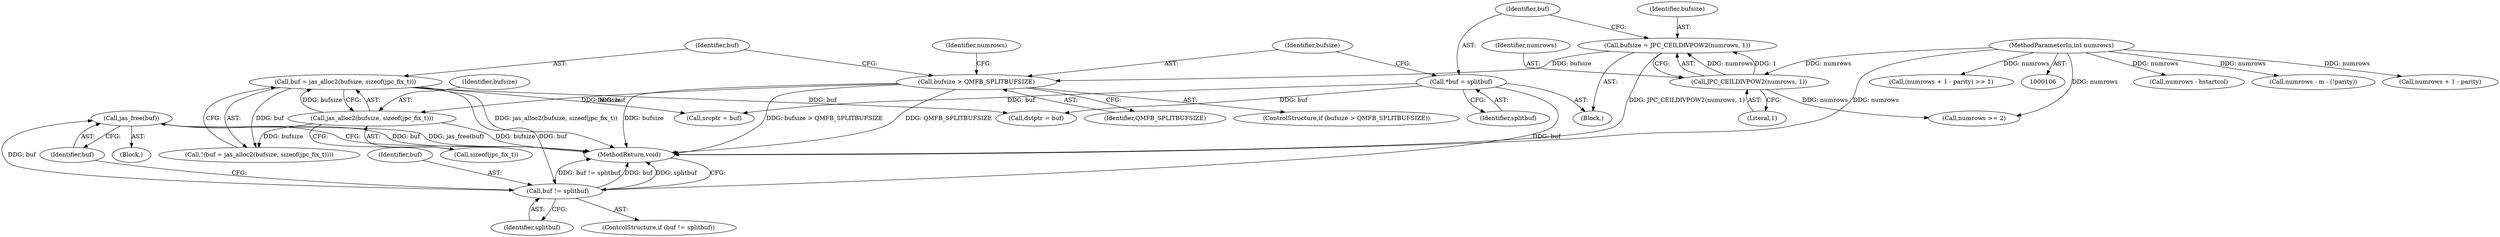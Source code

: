 digraph "1_jasper_4a59cfaf9ab3d48fca4a15c0d2674bf7138e3d1a_1@API" {
"1000343" [label="(Call,jas_free(buf))"];
"1000339" [label="(Call,buf != splitbuf)"];
"1000138" [label="(Call,buf = jas_alloc2(bufsize, sizeof(jpc_fix_t)))"];
"1000140" [label="(Call,jas_alloc2(bufsize, sizeof(jpc_fix_t)))"];
"1000132" [label="(Call,bufsize > QMFB_SPLITBUFSIZE)"];
"1000113" [label="(Call,bufsize = JPC_CEILDIVPOW2(numrows, 1))"];
"1000115" [label="(Call,JPC_CEILDIVPOW2(numrows, 1))"];
"1000108" [label="(MethodParameterIn,int numrows)"];
"1000120" [label="(Call,*buf = splitbuf)"];
"1000341" [label="(Identifier,splitbuf)"];
"1000142" [label="(Call,sizeof(jpc_fix_t))"];
"1000139" [label="(Identifier,buf)"];
"1000111" [label="(Block,)"];
"1000113" [label="(Call,bufsize = JPC_CEILDIVPOW2(numrows, 1))"];
"1000114" [label="(Identifier,bufsize)"];
"1000295" [label="(Call,srcptr = buf)"];
"1000339" [label="(Call,buf != splitbuf)"];
"1000345" [label="(MethodReturn,void)"];
"1000162" [label="(Call,numrows - hstartcol)"];
"1000120" [label="(Call,*buf = splitbuf)"];
"1000132" [label="(Call,bufsize > QMFB_SPLITBUFSIZE)"];
"1000148" [label="(Identifier,numrows)"];
"1000134" [label="(Identifier,QMFB_SPLITBUFSIZE)"];
"1000108" [label="(MethodParameterIn,int numrows)"];
"1000115" [label="(Call,JPC_CEILDIVPOW2(numrows, 1))"];
"1000122" [label="(Identifier,splitbuf)"];
"1000147" [label="(Call,numrows >= 2)"];
"1000117" [label="(Literal,1)"];
"1000141" [label="(Identifier,bufsize)"];
"1000242" [label="(Call,numrows - m - (!parity))"];
"1000168" [label="(Call,dstptr = buf)"];
"1000340" [label="(Identifier,buf)"];
"1000116" [label="(Identifier,numrows)"];
"1000133" [label="(Identifier,bufsize)"];
"1000344" [label="(Identifier,buf)"];
"1000138" [label="(Call,buf = jas_alloc2(bufsize, sizeof(jpc_fix_t)))"];
"1000343" [label="(Call,jas_free(buf))"];
"1000342" [label="(Block,)"];
"1000154" [label="(Call,numrows + 1 - parity)"];
"1000131" [label="(ControlStructure,if (bufsize > QMFB_SPLITBUFSIZE))"];
"1000338" [label="(ControlStructure,if (buf != splitbuf))"];
"1000121" [label="(Identifier,buf)"];
"1000137" [label="(Call,!(buf = jas_alloc2(bufsize, sizeof(jpc_fix_t))))"];
"1000140" [label="(Call,jas_alloc2(bufsize, sizeof(jpc_fix_t)))"];
"1000153" [label="(Call,(numrows + 1 - parity) >> 1)"];
"1000343" -> "1000342"  [label="AST: "];
"1000343" -> "1000344"  [label="CFG: "];
"1000344" -> "1000343"  [label="AST: "];
"1000345" -> "1000343"  [label="CFG: "];
"1000343" -> "1000345"  [label="DDG: buf"];
"1000343" -> "1000345"  [label="DDG: jas_free(buf)"];
"1000339" -> "1000343"  [label="DDG: buf"];
"1000339" -> "1000338"  [label="AST: "];
"1000339" -> "1000341"  [label="CFG: "];
"1000340" -> "1000339"  [label="AST: "];
"1000341" -> "1000339"  [label="AST: "];
"1000344" -> "1000339"  [label="CFG: "];
"1000345" -> "1000339"  [label="CFG: "];
"1000339" -> "1000345"  [label="DDG: buf != splitbuf"];
"1000339" -> "1000345"  [label="DDG: buf"];
"1000339" -> "1000345"  [label="DDG: splitbuf"];
"1000138" -> "1000339"  [label="DDG: buf"];
"1000120" -> "1000339"  [label="DDG: buf"];
"1000138" -> "1000137"  [label="AST: "];
"1000138" -> "1000140"  [label="CFG: "];
"1000139" -> "1000138"  [label="AST: "];
"1000140" -> "1000138"  [label="AST: "];
"1000137" -> "1000138"  [label="CFG: "];
"1000138" -> "1000345"  [label="DDG: jas_alloc2(bufsize, sizeof(jpc_fix_t))"];
"1000138" -> "1000137"  [label="DDG: buf"];
"1000140" -> "1000138"  [label="DDG: bufsize"];
"1000138" -> "1000168"  [label="DDG: buf"];
"1000138" -> "1000295"  [label="DDG: buf"];
"1000140" -> "1000142"  [label="CFG: "];
"1000141" -> "1000140"  [label="AST: "];
"1000142" -> "1000140"  [label="AST: "];
"1000140" -> "1000345"  [label="DDG: bufsize"];
"1000140" -> "1000137"  [label="DDG: bufsize"];
"1000132" -> "1000140"  [label="DDG: bufsize"];
"1000132" -> "1000131"  [label="AST: "];
"1000132" -> "1000134"  [label="CFG: "];
"1000133" -> "1000132"  [label="AST: "];
"1000134" -> "1000132"  [label="AST: "];
"1000139" -> "1000132"  [label="CFG: "];
"1000148" -> "1000132"  [label="CFG: "];
"1000132" -> "1000345"  [label="DDG: bufsize > QMFB_SPLITBUFSIZE"];
"1000132" -> "1000345"  [label="DDG: QMFB_SPLITBUFSIZE"];
"1000132" -> "1000345"  [label="DDG: bufsize"];
"1000113" -> "1000132"  [label="DDG: bufsize"];
"1000113" -> "1000111"  [label="AST: "];
"1000113" -> "1000115"  [label="CFG: "];
"1000114" -> "1000113"  [label="AST: "];
"1000115" -> "1000113"  [label="AST: "];
"1000121" -> "1000113"  [label="CFG: "];
"1000113" -> "1000345"  [label="DDG: JPC_CEILDIVPOW2(numrows, 1)"];
"1000115" -> "1000113"  [label="DDG: numrows"];
"1000115" -> "1000113"  [label="DDG: 1"];
"1000115" -> "1000117"  [label="CFG: "];
"1000116" -> "1000115"  [label="AST: "];
"1000117" -> "1000115"  [label="AST: "];
"1000108" -> "1000115"  [label="DDG: numrows"];
"1000115" -> "1000147"  [label="DDG: numrows"];
"1000108" -> "1000106"  [label="AST: "];
"1000108" -> "1000345"  [label="DDG: numrows"];
"1000108" -> "1000147"  [label="DDG: numrows"];
"1000108" -> "1000153"  [label="DDG: numrows"];
"1000108" -> "1000154"  [label="DDG: numrows"];
"1000108" -> "1000162"  [label="DDG: numrows"];
"1000108" -> "1000242"  [label="DDG: numrows"];
"1000120" -> "1000111"  [label="AST: "];
"1000120" -> "1000122"  [label="CFG: "];
"1000121" -> "1000120"  [label="AST: "];
"1000122" -> "1000120"  [label="AST: "];
"1000133" -> "1000120"  [label="CFG: "];
"1000120" -> "1000168"  [label="DDG: buf"];
"1000120" -> "1000295"  [label="DDG: buf"];
}
